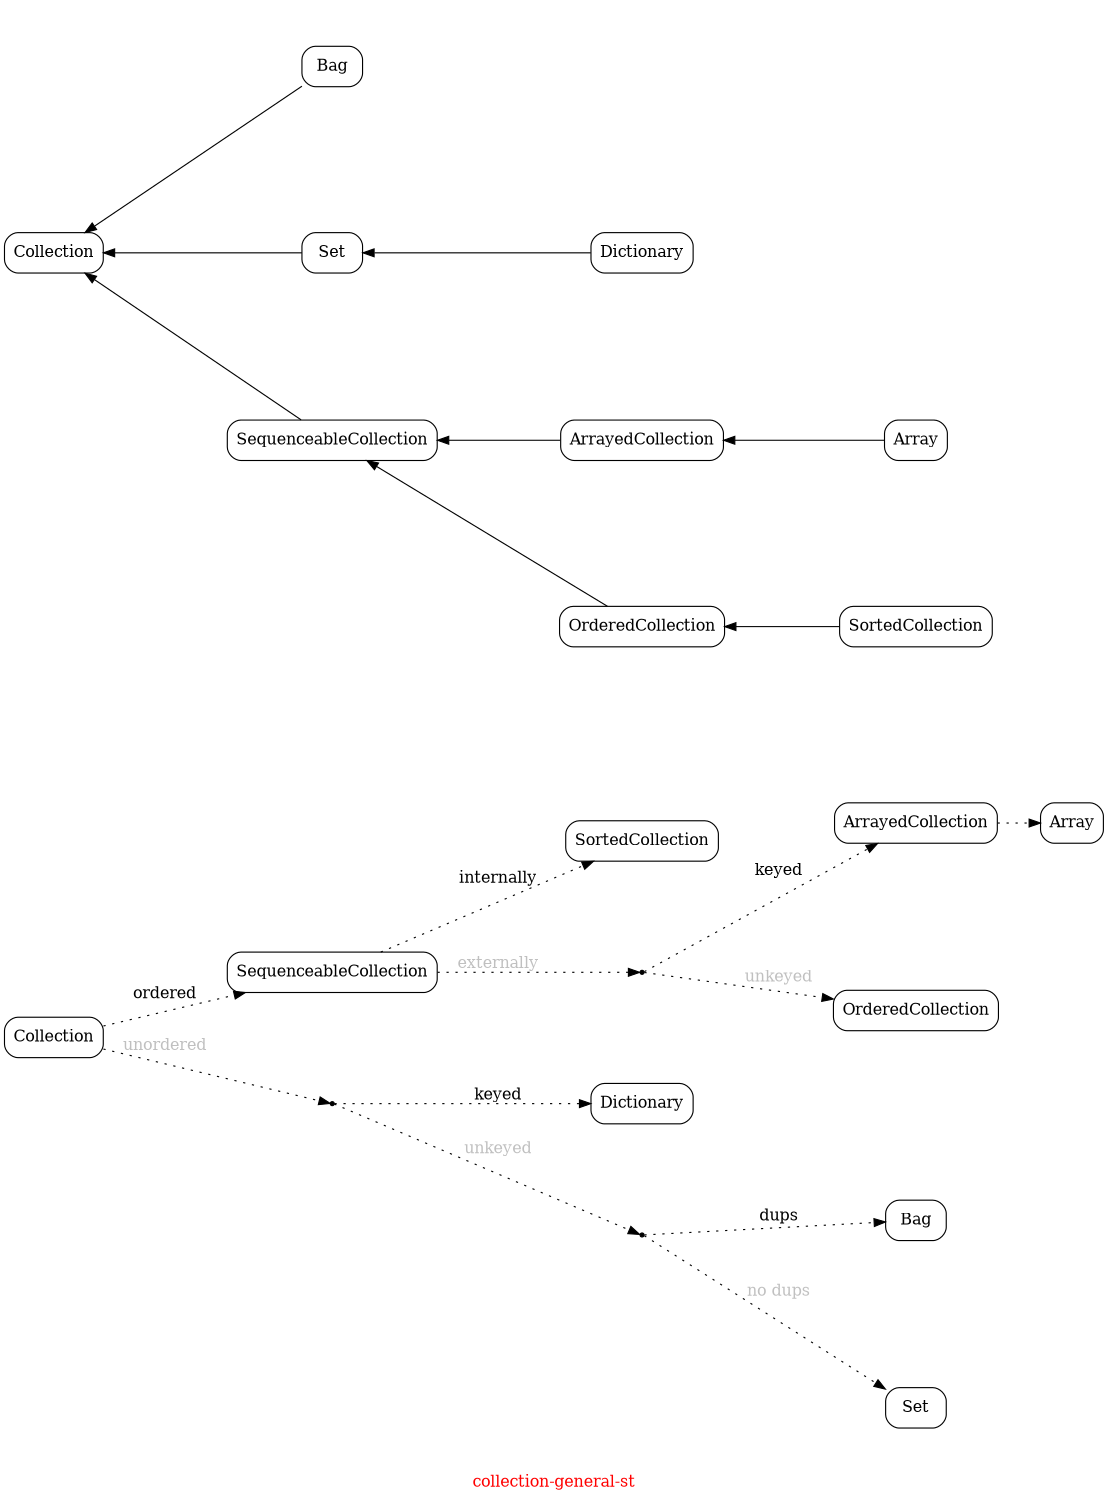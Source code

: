// Copyright (C) 2007, 2008, 2009 Robert Nielsen <robert@dakota.org>
//
// Licensed under the Apache License, Version 2.0 (the "License");
// you may not use this file except in compliance with the License.
// You may obtain a copy of the License at
//
//      http://www.apache.org/licenses/LICENSE-2.0
//
// Unless required by applicable law or agreed to in writing, software
// distributed under the License is distributed on an "AS IS" BASIS,
// WITHOUT WARRANTIES OR CONDITIONS OF ANY KIND, either express or implied.
// See the License for the specific language governing permissions and
// limitations under the License.

digraph "collection-general-st"
{
  graph [ label = "\G", fontcolor = red ];
  graph [
	 rankdir = LR,
	 page = "8.5,11",
	 size = "7.5,10",
	 ratio = fill,
  ];
  node [ shape = rect, style = rounded ];
    
  subgraph
  {
    "Collection-1" [ label = "Collection" ];
    "Bag-1" [ label = "Bag" ];
    "Set-1" [ label = "Set" ];
    "SequenceableCollection-1" [ label = "SequenceableCollection" ];
    "ArrayedCollection-1" [ label = "ArrayedCollection" ];
    "Array-1" [ label = "Array" ];
    "OrderedCollection-1" [ label = "OrderedCollection" ];
    "Dictionary-1" [ label = "Dictionary" ];
    "SortedCollection-1" [ label = "SortedCollection" ];

    edge [ style = dotted ];

    "Collection-1" -> "SequenceableCollection-1" [ label = "ordered" ];
    "Collection-1" -> "unordered" [ label = "unordered", fontcolor = gray ];
    "unordered" [ label = "", shape = point ];
    "unordered" -> "Dictionary-1" [ label = "keyed" ];
    "unordered" -> "unkeyed" [ label = "unkeyed", fontcolor = gray ];
    "unkeyed" [ label = "", shape = point ];
    "unkeyed" -> "Bag-1" [ label = "dups" ];
    "unkeyed" -> "Set-1" [ label = "no dups", fontcolor = gray ];
    "SequenceableCollection-1" -> "SortedCollection-1" [ label = "internally" ];
    "SequenceableCollection-1" -> "externally-ordered" [ label = "externally", fontcolor = gray ];
    "externally-ordered" [ label = "", shape = point ];
    "externally-ordered" -> "ArrayedCollection-1" [ label = "keyed" ];
    "ArrayedCollection-1" -> "Array-1";
    "externally-ordered" -> "OrderedCollection-1" [ label = "unkeyed", fontcolor = gray ];
  }

  subgraph
  {
    "Collection-2" [ label = "Collection" ];
    "Bag-2" [ label = "Bag" ];
    "Set-2" [ label = "Set" ];
    "SequenceableCollection-2" [ label = "SequenceableCollection" ];
    "ArrayedCollection-2" [ label = "ArrayedCollection" ];
    "Array-2" [ label = "Array" ];
    "OrderedCollection-2" [ label = "OrderedCollection" ];
    "Dictionary-2" [ label = "Dictionary" ];
    "SortedCollection-2" [ label = "SortedCollection" ];

    edge [ dir = back ];

    "Collection-2" -> "Bag-2";
    "Collection-2" -> "Set-2";
    "Collection-2" -> "SequenceableCollection-2";
    "Set-2" -> "Dictionary-2";
    "SequenceableCollection-2" -> "OrderedCollection-2";
    "SequenceableCollection-2" -> "ArrayedCollection-2";
    "ArrayedCollection-2" -> "Array-2";
    "OrderedCollection-2" -> "SortedCollection-2";
  }

  label = "\G";
}
